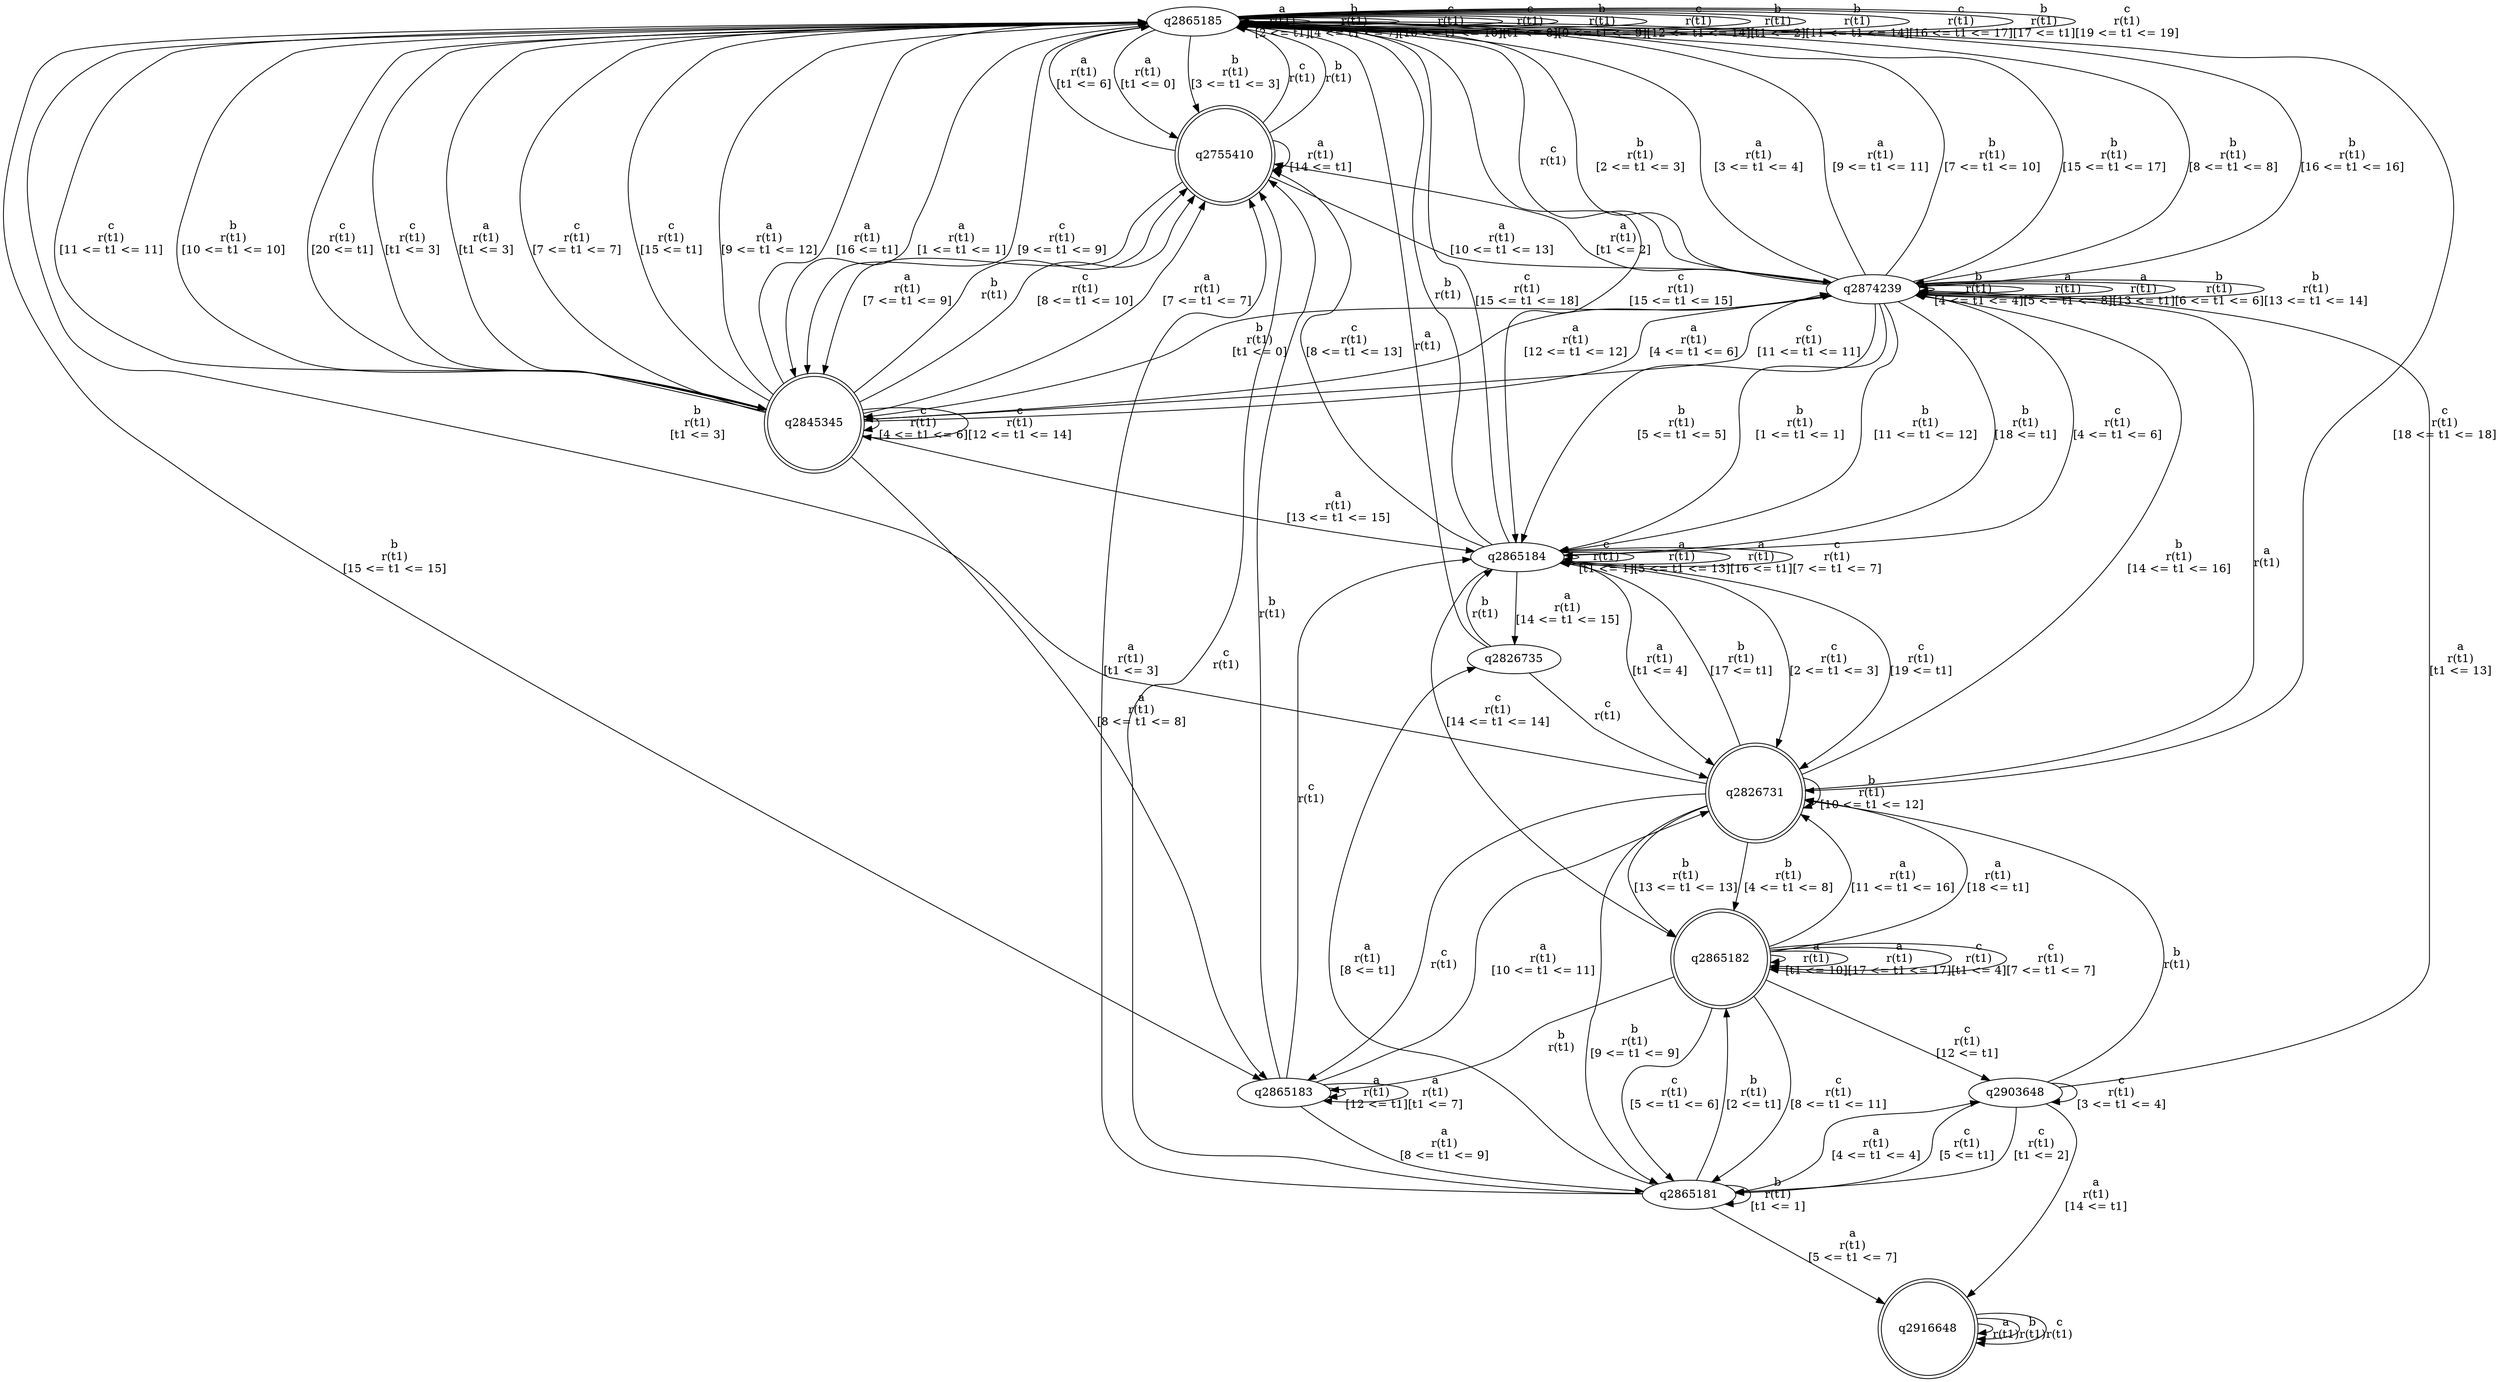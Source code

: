 digraph "tests_1/test64/solution101/solution_verwer" {
	q2865185[label=q2865185]
	q2755410[label=q2755410 shape=doublecircle]
	q2845345[label=q2845345 shape=doublecircle]
	q2874239[label=q2874239]
	q2865184[label=q2865184]
	q2826731[label=q2826731 shape=doublecircle]
	q2865183[label=q2865183]
	q2865181[label=q2865181]
	q2865182[label=q2865182 shape=doublecircle]
	q2903648[label=q2903648]
	q2916648[label=q2916648 shape=doublecircle]
	q2826735[label=q2826735]
	q2865185 -> q2755410[label="a\nr(t1)\n[t1 <= 0]"]
	q2755410 -> q2865185[label="c\nr(t1)\n"]
	q2755410 -> q2865185[label="b\nr(t1)\n"]
	q2755410 -> q2865185[label="a\nr(t1)\n[t1 <= 6]"]
	q2755410 -> q2845345[label="a\nr(t1)\n[7 <= t1 <= 9]"]
	q2845345 -> q2755410[label="b\nr(t1)\n"]
	q2845345 -> q2865185[label="c\nr(t1)\n[t1 <= 3]"]
	q2845345 -> q2845345[label="c\nr(t1)\n[4 <= t1 <= 6]"]
	q2845345 -> q2865185[label="a\nr(t1)\n[t1 <= 3]"]
	q2845345 -> q2865185[label="c\nr(t1)\n[7 <= t1 <= 7]"]
	q2845345 -> q2874239[label="a\nr(t1)\n[4 <= t1 <= 6]"]
	q2874239 -> q2865185[label="c\nr(t1)\n"]
	q2874239 -> q2755410[label="a\nr(t1)\n[t1 <= 2]"]
	q2874239 -> q2865185[label="b\nr(t1)\n[2 <= t1 <= 3]"]
	q2874239 -> q2865185[label="a\nr(t1)\n[3 <= t1 <= 4]"]
	q2874239 -> q2874239[label="b\nr(t1)\n[4 <= t1 <= 4]"]
	q2874239 -> q2874239[label="a\nr(t1)\n[5 <= t1 <= 8]"]
	q2874239 -> q2865184[label="b\nr(t1)\n[5 <= t1 <= 5]"]
	q2865184 -> q2865185[label="b\nr(t1)\n"]
	q2865184 -> q2865184[label="c\nr(t1)\n[t1 <= 1]"]
	q2865184 -> q2826731[label="c\nr(t1)\n[2 <= t1 <= 3]"]
	q2826731 -> q2874239[label="a\nr(t1)\n"]
	q2826731 -> q2865183[label="c\nr(t1)\n"]
	q2865183 -> q2755410[label="b\nr(t1)\n"]
	q2865183 -> q2865184[label="c\nr(t1)\n"]
	q2865183 -> q2865183[label="a\nr(t1)\n[12 <= t1]"]
	q2865183 -> q2826731[label="a\nr(t1)\n[10 <= t1 <= 11]"]
	q2865183 -> q2865183[label="a\nr(t1)\n[t1 <= 7]"]
	q2865183 -> q2865181[label="a\nr(t1)\n[8 <= t1 <= 9]"]
	q2865181 -> q2755410[label="c\nr(t1)\n"]
	q2865181 -> q2865181[label="b\nr(t1)\n[t1 <= 1]"]
	q2865181 -> q2865182[label="b\nr(t1)\n[2 <= t1]"]
	q2865182 -> q2865183[label="b\nr(t1)\n"]
	q2865182 -> q2865182[label="a\nr(t1)\n[t1 <= 10]"]
	q2865182 -> q2826731[label="a\nr(t1)\n[11 <= t1 <= 16]"]
	q2865182 -> q2865182[label="a\nr(t1)\n[17 <= t1 <= 17]"]
	q2865182 -> q2826731[label="a\nr(t1)\n[18 <= t1]"]
	q2865182 -> q2865182[label="c\nr(t1)\n[t1 <= 4]"]
	q2865182 -> q2865181[label="c\nr(t1)\n[5 <= t1 <= 6]"]
	q2865182 -> q2865182[label="c\nr(t1)\n[7 <= t1 <= 7]"]
	q2865182 -> q2865181[label="c\nr(t1)\n[8 <= t1 <= 11]"]
	q2865182 -> q2903648[label="c\nr(t1)\n[12 <= t1]"]
	q2903648 -> q2826731[label="b\nr(t1)\n"]
	q2903648 -> q2865181[label="c\nr(t1)\n[t1 <= 2]"]
	q2903648 -> q2874239[label="a\nr(t1)\n[t1 <= 13]"]
	q2903648 -> q2903648[label="c\nr(t1)\n[3 <= t1 <= 4]"]
	q2903648 -> q2865181[label="c\nr(t1)\n[5 <= t1]"]
	q2903648 -> q2916648[label="a\nr(t1)\n[14 <= t1]"]
	q2916648 -> q2916648[label="a\nr(t1)\n"]
	q2916648 -> q2916648[label="b\nr(t1)\n"]
	q2916648 -> q2916648[label="c\nr(t1)\n"]
	q2865181 -> q2755410[label="a\nr(t1)\n[t1 <= 3]"]
	q2865181 -> q2903648[label="a\nr(t1)\n[4 <= t1 <= 4]"]
	q2865181 -> q2916648[label="a\nr(t1)\n[5 <= t1 <= 7]"]
	q2865181 -> q2826735[label="a\nr(t1)\n[8 <= t1]"]
	q2826735 -> q2826731[label="c\nr(t1)\n"]
	q2826735 -> q2865185[label="a\nr(t1)\n"]
	q2826735 -> q2865184[label="b\nr(t1)\n"]
	q2826731 -> q2865185[label="b\nr(t1)\n[t1 <= 3]"]
	q2826731 -> q2826731[label="b\nr(t1)\n[10 <= t1 <= 12]"]
	q2826731 -> q2865182[label="b\nr(t1)\n[13 <= t1 <= 13]"]
	q2826731 -> q2874239[label="b\nr(t1)\n[14 <= t1 <= 16]"]
	q2826731 -> q2865184[label="b\nr(t1)\n[17 <= t1]"]
	q2826731 -> q2865181[label="b\nr(t1)\n[9 <= t1 <= 9]"]
	q2826731 -> q2865182[label="b\nr(t1)\n[4 <= t1 <= 8]"]
	q2865184 -> q2865184[label="a\nr(t1)\n[5 <= t1 <= 13]"]
	q2865184 -> q2826735[label="a\nr(t1)\n[14 <= t1 <= 15]"]
	q2865184 -> q2865184[label="a\nr(t1)\n[16 <= t1]"]
	q2865184 -> q2874239[label="c\nr(t1)\n[4 <= t1 <= 6]"]
	q2865184 -> q2865184[label="c\nr(t1)\n[7 <= t1 <= 7]"]
	q2865184 -> q2865185[label="c\nr(t1)\n[15 <= t1 <= 18]"]
	q2865184 -> q2826731[label="c\nr(t1)\n[19 <= t1]"]
	q2865184 -> q2826731[label="a\nr(t1)\n[t1 <= 4]"]
	q2865184 -> q2865182[label="c\nr(t1)\n[14 <= t1 <= 14]"]
	q2865184 -> q2755410[label="c\nr(t1)\n[8 <= t1 <= 13]"]
	q2874239 -> q2865185[label="a\nr(t1)\n[9 <= t1 <= 11]"]
	q2874239 -> q2845345[label="a\nr(t1)\n[12 <= t1 <= 12]"]
	q2874239 -> q2874239[label="a\nr(t1)\n[13 <= t1]"]
	q2874239 -> q2874239[label="b\nr(t1)\n[6 <= t1 <= 6]"]
	q2874239 -> q2865185[label="b\nr(t1)\n[7 <= t1 <= 10]"]
	q2874239 -> q2874239[label="b\nr(t1)\n[13 <= t1 <= 14]"]
	q2874239 -> q2845345[label="b\nr(t1)\n[t1 <= 0]"]
	q2874239 -> q2865184[label="b\nr(t1)\n[1 <= t1 <= 1]"]
	q2874239 -> q2865185[label="b\nr(t1)\n[15 <= t1 <= 17]"]
	q2874239 -> q2865184[label="b\nr(t1)\n[11 <= t1 <= 12]"]
	q2874239 -> q2865184[label="b\nr(t1)\n[18 <= t1]"]
	q2845345 -> q2755410[label="c\nr(t1)\n[8 <= t1 <= 10]"]
	q2845345 -> q2874239[label="c\nr(t1)\n[11 <= t1 <= 11]"]
	q2845345 -> q2845345[label="c\nr(t1)\n[12 <= t1 <= 14]"]
	q2845345 -> q2865185[label="c\nr(t1)\n[15 <= t1]"]
	q2845345 -> q2865185[label="a\nr(t1)\n[9 <= t1 <= 12]"]
	q2845345 -> q2865185[label="a\nr(t1)\n[16 <= t1]"]
	q2845345 -> q2755410[label="a\nr(t1)\n[7 <= t1 <= 7]"]
	q2845345 -> q2865183[label="a\nr(t1)\n[8 <= t1 <= 8]"]
	q2845345 -> q2865184[label="a\nr(t1)\n[13 <= t1 <= 15]"]
	q2755410 -> q2874239[label="a\nr(t1)\n[10 <= t1 <= 13]"]
	q2755410 -> q2755410[label="a\nr(t1)\n[14 <= t1]"]
	q2865185 -> q2845345[label="a\nr(t1)\n[1 <= t1 <= 1]"]
	q2865185 -> q2865185[label="a\nr(t1)\n[2 <= t1]"]
	q2865185 -> q2845345[label="c\nr(t1)\n[9 <= t1 <= 9]"]
	q2865185 -> q2865185[label="b\nr(t1)\n[4 <= t1 <= 7]"]
	q2865185 -> q2865185[label="c\nr(t1)\n[10 <= t1 <= 10]"]
	q2865185 -> q2874239[label="b\nr(t1)\n[8 <= t1 <= 8]"]
	q2865185 -> q2865185[label="c\nr(t1)\n[t1 <= 8]"]
	q2865185 -> q2845345[label="c\nr(t1)\n[11 <= t1 <= 11]"]
	q2865185 -> q2865185[label="b\nr(t1)\n[9 <= t1 <= 9]"]
	q2865185 -> q2845345[label="b\nr(t1)\n[10 <= t1 <= 10]"]
	q2865185 -> q2865185[label="c\nr(t1)\n[12 <= t1 <= 14]"]
	q2865185 -> q2755410[label="b\nr(t1)\n[3 <= t1 <= 3]"]
	q2865185 -> q2865185[label="b\nr(t1)\n[t1 <= 2]"]
	q2865185 -> q2865184[label="c\nr(t1)\n[15 <= t1 <= 15]"]
	q2865185 -> q2865185[label="b\nr(t1)\n[11 <= t1 <= 14]"]
	q2865185 -> q2865185[label="c\nr(t1)\n[16 <= t1 <= 17]"]
	q2865185 -> q2865183[label="b\nr(t1)\n[15 <= t1 <= 15]"]
	q2865185 -> q2826731[label="c\nr(t1)\n[18 <= t1 <= 18]"]
	q2865185 -> q2874239[label="b\nr(t1)\n[16 <= t1 <= 16]"]
	q2865185 -> q2865185[label="b\nr(t1)\n[17 <= t1]"]
	q2865185 -> q2865185[label="c\nr(t1)\n[19 <= t1 <= 19]"]
	q2865185 -> q2845345[label="c\nr(t1)\n[20 <= t1]"]
}
